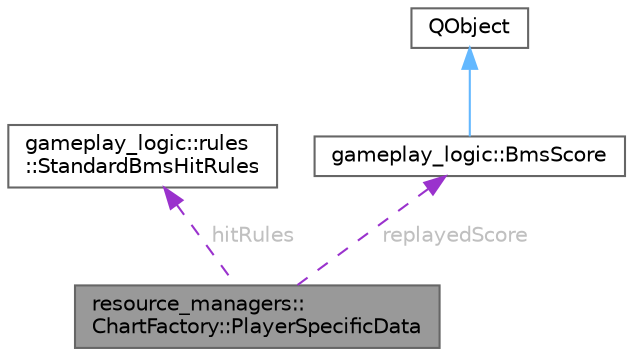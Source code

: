digraph "resource_managers::ChartFactory::PlayerSpecificData"
{
 // LATEX_PDF_SIZE
  bgcolor="transparent";
  edge [fontname=Helvetica,fontsize=10,labelfontname=Helvetica,labelfontsize=10];
  node [fontname=Helvetica,fontsize=10,shape=box,height=0.2,width=0.4];
  Node1 [id="Node000001",label="resource_managers::\lChartFactory::PlayerSpecificData",height=0.2,width=0.4,color="gray40", fillcolor="grey60", style="filled", fontcolor="black",tooltip=" "];
  Node2 -> Node1 [id="edge1_Node000001_Node000002",dir="back",color="darkorchid3",style="dashed",tooltip=" ",label=" hitRules",fontcolor="grey" ];
  Node2 [id="Node000002",label="gameplay_logic::rules\l::StandardBmsHitRules",height=0.2,width=0.4,color="gray40", fillcolor="white", style="filled",URL="$classgameplay__logic_1_1rules_1_1StandardBmsHitRules.html",tooltip=" "];
  Node3 -> Node1 [id="edge2_Node000001_Node000003",dir="back",color="darkorchid3",style="dashed",tooltip=" ",label=" replayedScore",fontcolor="grey" ];
  Node3 [id="Node000003",label="gameplay_logic::BmsScore",height=0.2,width=0.4,color="gray40", fillcolor="white", style="filled",URL="$classgameplay__logic_1_1BmsScore.html",tooltip=" "];
  Node4 -> Node3 [id="edge3_Node000003_Node000004",dir="back",color="steelblue1",style="solid",tooltip=" "];
  Node4 [id="Node000004",label="QObject",height=0.2,width=0.4,color="gray40", fillcolor="white", style="filled",tooltip=" "];
}
